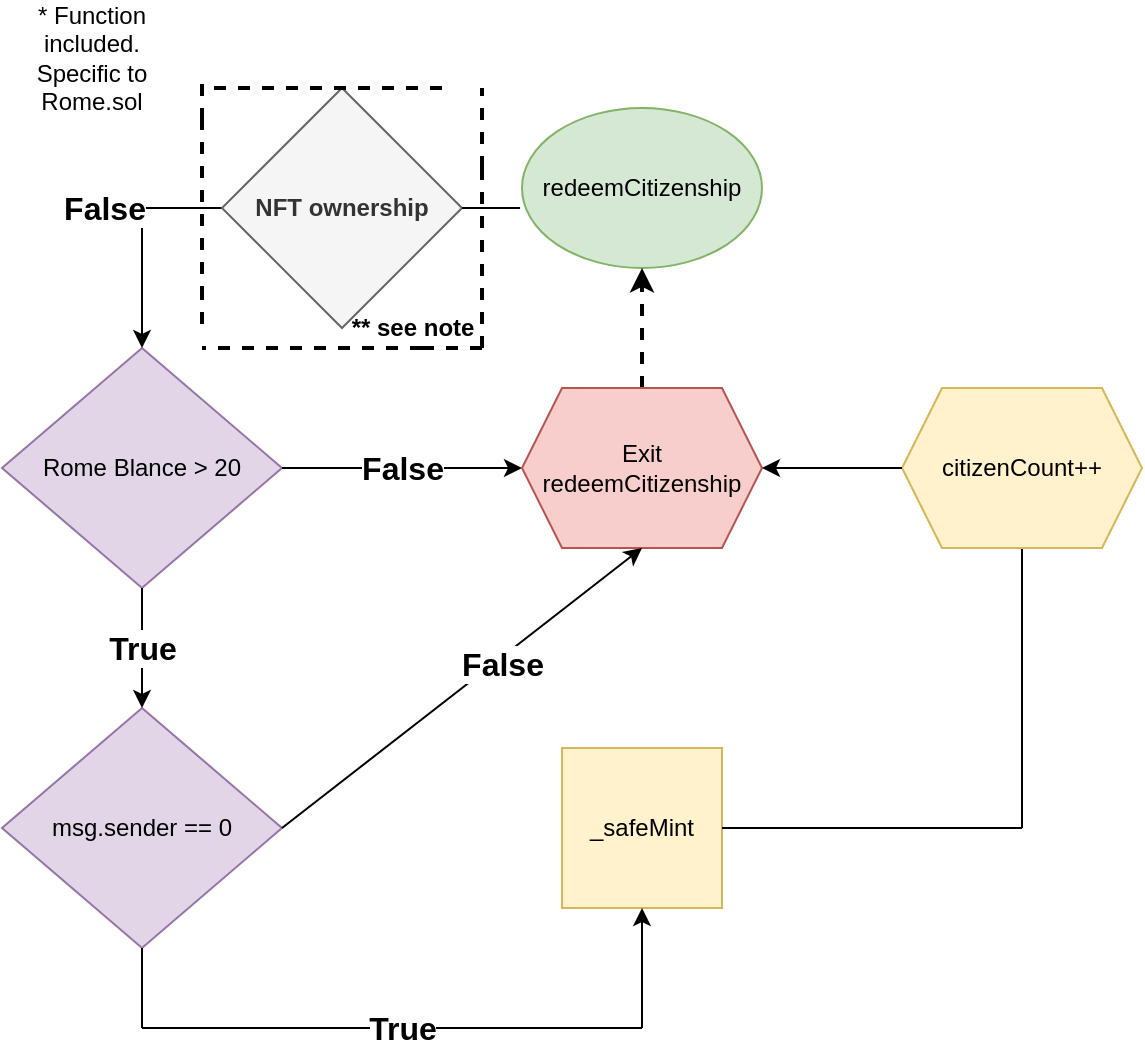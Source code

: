 <mxfile version="14.0.0" type="github"><diagram id="ZS_fYEj7WyWK-cyumCvM" name="Page-1"><mxGraphModel dx="418" dy="824" grid="1" gridSize="10" guides="1" tooltips="1" connect="1" arrows="1" fold="1" page="1" pageScale="1" pageWidth="850" pageHeight="1100" math="0" shadow="0"><root><mxCell id="0"/><mxCell id="1" parent="0"/><mxCell id="u-AnprpOe5gCcg7B5Set-1" value="_safeMint" style="whiteSpace=wrap;html=1;aspect=fixed;fillColor=#fff2cc;strokeColor=#d6b656;" parent="1" vertex="1"><mxGeometry x="410" y="380" width="80" height="80" as="geometry"/></mxCell><mxCell id="_prmzXQ1JAhe-qxGKVnR-2" value="redeemCitizenship" style="ellipse;whiteSpace=wrap;html=1;fillColor=#d5e8d4;strokeColor=#82b366;" vertex="1" parent="1"><mxGeometry x="390" y="60" width="120" height="80" as="geometry"/></mxCell><mxCell id="_prmzXQ1JAhe-qxGKVnR-4" value="Rome Blance &amp;gt; 20" style="rhombus;whiteSpace=wrap;html=1;fillColor=#e1d5e7;strokeColor=#9673a6;" vertex="1" parent="1"><mxGeometry x="130" y="180" width="140" height="120" as="geometry"/></mxCell><mxCell id="_prmzXQ1JAhe-qxGKVnR-5" value="msg.sender == 0" style="rhombus;whiteSpace=wrap;html=1;fillColor=#e1d5e7;strokeColor=#9673a6;" vertex="1" parent="1"><mxGeometry x="130" y="360" width="140" height="120" as="geometry"/></mxCell><mxCell id="_prmzXQ1JAhe-qxGKVnR-7" value="&lt;font size=&quot;1&quot;&gt;&lt;b style=&quot;font-size: 16px&quot;&gt;True&lt;/b&gt;&lt;/font&gt;" style="endArrow=classic;html=1;entryX=0.5;entryY=0;entryDx=0;entryDy=0;exitX=0.5;exitY=1;exitDx=0;exitDy=0;" edge="1" parent="1" source="_prmzXQ1JAhe-qxGKVnR-4" target="_prmzXQ1JAhe-qxGKVnR-5"><mxGeometry width="50" height="50" relative="1" as="geometry"><mxPoint x="400" y="220" as="sourcePoint"/><mxPoint x="610" y="390" as="targetPoint"/></mxGeometry></mxCell><mxCell id="_prmzXQ1JAhe-qxGKVnR-20" value="&lt;font style=&quot;font-size: 16px&quot;&gt;&lt;b&gt;False&lt;/b&gt;&lt;/font&gt;" style="endArrow=classic;html=1;entryX=0;entryY=0.5;entryDx=0;entryDy=0;" edge="1" parent="1" source="_prmzXQ1JAhe-qxGKVnR-4" target="_prmzXQ1JAhe-qxGKVnR-29"><mxGeometry width="50" height="50" relative="1" as="geometry"><mxPoint x="560" y="440" as="sourcePoint"/><mxPoint x="390" y="220" as="targetPoint"/></mxGeometry></mxCell><mxCell id="_prmzXQ1JAhe-qxGKVnR-21" value="" style="endArrow=none;html=1;exitX=1;exitY=0.5;exitDx=0;exitDy=0;" edge="1" parent="1" source="u-AnprpOe5gCcg7B5Set-1"><mxGeometry width="50" height="50" relative="1" as="geometry"><mxPoint x="560" y="430" as="sourcePoint"/><mxPoint x="640" y="420" as="targetPoint"/></mxGeometry></mxCell><mxCell id="_prmzXQ1JAhe-qxGKVnR-22" value="" style="endArrow=none;html=1;" edge="1" parent="1"><mxGeometry width="50" height="50" relative="1" as="geometry"><mxPoint x="640" y="420" as="sourcePoint"/><mxPoint x="640" y="360" as="targetPoint"/></mxGeometry></mxCell><mxCell id="_prmzXQ1JAhe-qxGKVnR-23" value="" style="endArrow=none;html=1;" edge="1" parent="1" target="_prmzXQ1JAhe-qxGKVnR-28"><mxGeometry width="50" height="50" relative="1" as="geometry"><mxPoint x="640" y="360" as="sourcePoint"/><mxPoint x="680" y="160" as="targetPoint"/><Array as="points"><mxPoint x="640" y="270"/></Array></mxGeometry></mxCell><mxCell id="_prmzXQ1JAhe-qxGKVnR-26" value="" style="endArrow=none;html=1;exitX=0;exitY=0.5;exitDx=0;exitDy=0;" edge="1" parent="1" source="_prmzXQ1JAhe-qxGKVnR-39"><mxGeometry width="50" height="50" relative="1" as="geometry"><mxPoint x="250" y="110" as="sourcePoint"/><mxPoint x="200" y="110" as="targetPoint"/><Array as="points"><mxPoint x="230" y="110"/></Array></mxGeometry></mxCell><mxCell id="_prmzXQ1JAhe-qxGKVnR-38" value="&lt;font style=&quot;font-size: 16px&quot;&gt;&lt;b&gt;False&lt;/b&gt;&lt;/font&gt;" style="edgeLabel;html=1;align=center;verticalAlign=middle;resizable=0;points=[];" vertex="1" connectable="0" parent="_prmzXQ1JAhe-qxGKVnR-26"><mxGeometry x="0.143" y="1" relative="1" as="geometry"><mxPoint x="-36" y="-1" as="offset"/></mxGeometry></mxCell><mxCell id="_prmzXQ1JAhe-qxGKVnR-27" value="" style="endArrow=classic;html=1;" edge="1" parent="1" target="_prmzXQ1JAhe-qxGKVnR-4"><mxGeometry width="50" height="50" relative="1" as="geometry"><mxPoint x="200" y="120" as="sourcePoint"/><mxPoint x="610" y="380" as="targetPoint"/></mxGeometry></mxCell><mxCell id="_prmzXQ1JAhe-qxGKVnR-28" value="citizenCount++" style="shape=hexagon;perimeter=hexagonPerimeter2;whiteSpace=wrap;html=1;fixedSize=1;fillColor=#fff2cc;strokeColor=#d6b656;" vertex="1" parent="1"><mxGeometry x="580" y="200" width="120" height="80" as="geometry"/></mxCell><mxCell id="_prmzXQ1JAhe-qxGKVnR-53" value="" style="edgeStyle=orthogonalEdgeStyle;rounded=0;orthogonalLoop=1;jettySize=auto;html=1;dashed=1;strokeWidth=2;" edge="1" parent="1" source="_prmzXQ1JAhe-qxGKVnR-29" target="_prmzXQ1JAhe-qxGKVnR-2"><mxGeometry relative="1" as="geometry"/></mxCell><mxCell id="_prmzXQ1JAhe-qxGKVnR-29" value="Exit redeemCitizenship" style="shape=hexagon;perimeter=hexagonPerimeter2;whiteSpace=wrap;html=1;fixedSize=1;fillColor=#f8cecc;strokeColor=#b85450;" vertex="1" parent="1"><mxGeometry x="390" y="200" width="120" height="80" as="geometry"/></mxCell><mxCell id="_prmzXQ1JAhe-qxGKVnR-30" value="" style="endArrow=classic;html=1;exitX=0;exitY=0.5;exitDx=0;exitDy=0;entryX=1;entryY=0.5;entryDx=0;entryDy=0;" edge="1" parent="1" source="_prmzXQ1JAhe-qxGKVnR-28" target="_prmzXQ1JAhe-qxGKVnR-29"><mxGeometry width="50" height="50" relative="1" as="geometry"><mxPoint x="560" y="430" as="sourcePoint"/><mxPoint x="610" y="380" as="targetPoint"/></mxGeometry></mxCell><mxCell id="_prmzXQ1JAhe-qxGKVnR-31" value="" style="endArrow=none;html=1;" edge="1" parent="1"><mxGeometry width="50" height="50" relative="1" as="geometry"><mxPoint x="200" y="520" as="sourcePoint"/><mxPoint x="450" y="520" as="targetPoint"/><Array as="points"><mxPoint x="320" y="520"/></Array></mxGeometry></mxCell><mxCell id="_prmzXQ1JAhe-qxGKVnR-37" value="&lt;b&gt;&lt;font style=&quot;font-size: 16px&quot;&gt;True&lt;/font&gt;&lt;/b&gt;" style="edgeLabel;html=1;align=center;verticalAlign=middle;resizable=0;points=[];" vertex="1" connectable="0" parent="_prmzXQ1JAhe-qxGKVnR-31"><mxGeometry x="0.192" y="-1" relative="1" as="geometry"><mxPoint x="-19" y="-1" as="offset"/></mxGeometry></mxCell><mxCell id="_prmzXQ1JAhe-qxGKVnR-32" value="" style="endArrow=classic;html=1;entryX=0.5;entryY=1;entryDx=0;entryDy=0;" edge="1" parent="1" target="u-AnprpOe5gCcg7B5Set-1"><mxGeometry width="50" height="50" relative="1" as="geometry"><mxPoint x="450" y="480" as="sourcePoint"/><mxPoint x="610" y="380" as="targetPoint"/></mxGeometry></mxCell><mxCell id="_prmzXQ1JAhe-qxGKVnR-33" value="" style="endArrow=none;html=1;exitX=0.5;exitY=1;exitDx=0;exitDy=0;" edge="1" parent="1" source="_prmzXQ1JAhe-qxGKVnR-5"><mxGeometry width="50" height="50" relative="1" as="geometry"><mxPoint x="560" y="430" as="sourcePoint"/><mxPoint x="200" y="520" as="targetPoint"/></mxGeometry></mxCell><mxCell id="_prmzXQ1JAhe-qxGKVnR-34" value="" style="endArrow=none;html=1;" edge="1" parent="1"><mxGeometry width="50" height="50" relative="1" as="geometry"><mxPoint x="450" y="520" as="sourcePoint"/><mxPoint x="450" y="470" as="targetPoint"/></mxGeometry></mxCell><mxCell id="_prmzXQ1JAhe-qxGKVnR-35" value="" style="endArrow=classic;html=1;exitX=1;exitY=0.5;exitDx=0;exitDy=0;entryX=0.5;entryY=1;entryDx=0;entryDy=0;" edge="1" parent="1" source="_prmzXQ1JAhe-qxGKVnR-5" target="_prmzXQ1JAhe-qxGKVnR-29"><mxGeometry width="50" height="50" relative="1" as="geometry"><mxPoint x="560" y="430" as="sourcePoint"/><mxPoint x="610" y="380" as="targetPoint"/></mxGeometry></mxCell><mxCell id="_prmzXQ1JAhe-qxGKVnR-36" value="&lt;font style=&quot;font-size: 16px&quot;&gt;&lt;b&gt;False&lt;/b&gt;&lt;/font&gt;" style="edgeLabel;html=1;align=center;verticalAlign=middle;resizable=0;points=[];" vertex="1" connectable="0" parent="_prmzXQ1JAhe-qxGKVnR-35"><mxGeometry x="0.215" y="-3" relative="1" as="geometry"><mxPoint x="-1" as="offset"/></mxGeometry></mxCell><mxCell id="_prmzXQ1JAhe-qxGKVnR-39" value="&lt;b&gt;NFT ownership&lt;/b&gt;" style="rhombus;whiteSpace=wrap;html=1;fillColor=#f5f5f5;strokeColor=#666666;fontColor=#333333;" vertex="1" parent="1"><mxGeometry x="240" y="50" width="120" height="120" as="geometry"/></mxCell><mxCell id="_prmzXQ1JAhe-qxGKVnR-40" value="" style="endArrow=none;html=1;exitX=-0.008;exitY=0.625;exitDx=0;exitDy=0;exitPerimeter=0;" edge="1" parent="1" source="_prmzXQ1JAhe-qxGKVnR-2" target="_prmzXQ1JAhe-qxGKVnR-39"><mxGeometry width="50" height="50" relative="1" as="geometry"><mxPoint x="389.04" y="110" as="sourcePoint"/><mxPoint x="200" y="110" as="targetPoint"/></mxGeometry></mxCell><mxCell id="_prmzXQ1JAhe-qxGKVnR-42" value="" style="endArrow=none;dashed=1;html=1;strokeWidth=2;" edge="1" parent="1"><mxGeometry width="50" height="50" relative="1" as="geometry"><mxPoint x="230" y="155" as="sourcePoint"/><mxPoint x="230" y="65" as="targetPoint"/></mxGeometry></mxCell><mxCell id="_prmzXQ1JAhe-qxGKVnR-43" value="" style="endArrow=none;dashed=1;html=1;strokeWidth=2;" edge="1" parent="1"><mxGeometry width="50" height="50" relative="1" as="geometry"><mxPoint x="340" y="180" as="sourcePoint"/><mxPoint x="230" y="180" as="targetPoint"/></mxGeometry></mxCell><mxCell id="_prmzXQ1JAhe-qxGKVnR-44" value="" style="endArrow=none;dashed=1;html=1;strokeWidth=2;" edge="1" parent="1"><mxGeometry width="50" height="50" relative="1" as="geometry"><mxPoint x="230" y="48" as="sourcePoint"/><mxPoint x="230" y="70" as="targetPoint"/><Array as="points"/></mxGeometry></mxCell><mxCell id="_prmzXQ1JAhe-qxGKVnR-46" value="" style="endArrow=none;dashed=1;html=1;strokeWidth=2;" edge="1" parent="1"><mxGeometry width="50" height="50" relative="1" as="geometry"><mxPoint x="350" y="50" as="sourcePoint"/><mxPoint x="230" y="50" as="targetPoint"/></mxGeometry></mxCell><mxCell id="_prmzXQ1JAhe-qxGKVnR-47" value="" style="endArrow=none;dashed=1;html=1;strokeWidth=2;" edge="1" parent="1"><mxGeometry width="50" height="50" relative="1" as="geometry"><mxPoint x="370" y="90" as="sourcePoint"/><mxPoint x="370" y="50" as="targetPoint"/></mxGeometry></mxCell><mxCell id="_prmzXQ1JAhe-qxGKVnR-48" value="* Function included. Specific to Rome.sol" style="text;html=1;strokeColor=none;fillColor=none;align=center;verticalAlign=middle;whiteSpace=wrap;rounded=0;" vertex="1" parent="1"><mxGeometry x="130" y="10" width="90" height="50" as="geometry"/></mxCell><mxCell id="_prmzXQ1JAhe-qxGKVnR-49" value="" style="endArrow=none;dashed=1;html=1;strokeWidth=2;" edge="1" parent="1"><mxGeometry width="50" height="50" relative="1" as="geometry"><mxPoint x="370" y="180" as="sourcePoint"/><mxPoint x="370" y="90" as="targetPoint"/></mxGeometry></mxCell><mxCell id="_prmzXQ1JAhe-qxGKVnR-50" value="" style="endArrow=none;dashed=1;html=1;strokeWidth=2;" edge="1" parent="1"><mxGeometry width="50" height="50" relative="1" as="geometry"><mxPoint x="370" y="180" as="sourcePoint"/><mxPoint x="340" y="180" as="targetPoint"/></mxGeometry></mxCell><mxCell id="_prmzXQ1JAhe-qxGKVnR-51" value="" style="endArrow=none;dashed=1;html=1;strokeWidth=2;" edge="1" parent="1"><mxGeometry width="50" height="50" relative="1" as="geometry"><mxPoint x="230" y="150" as="sourcePoint"/><mxPoint x="230" y="170" as="targetPoint"/></mxGeometry></mxCell><mxCell id="_prmzXQ1JAhe-qxGKVnR-52" value="&lt;b&gt;** see note&lt;/b&gt;" style="text;html=1;align=center;verticalAlign=middle;resizable=0;points=[];autosize=1;" vertex="1" parent="1"><mxGeometry x="295" y="160" width="80" height="20" as="geometry"/></mxCell></root></mxGraphModel></diagram></mxfile>